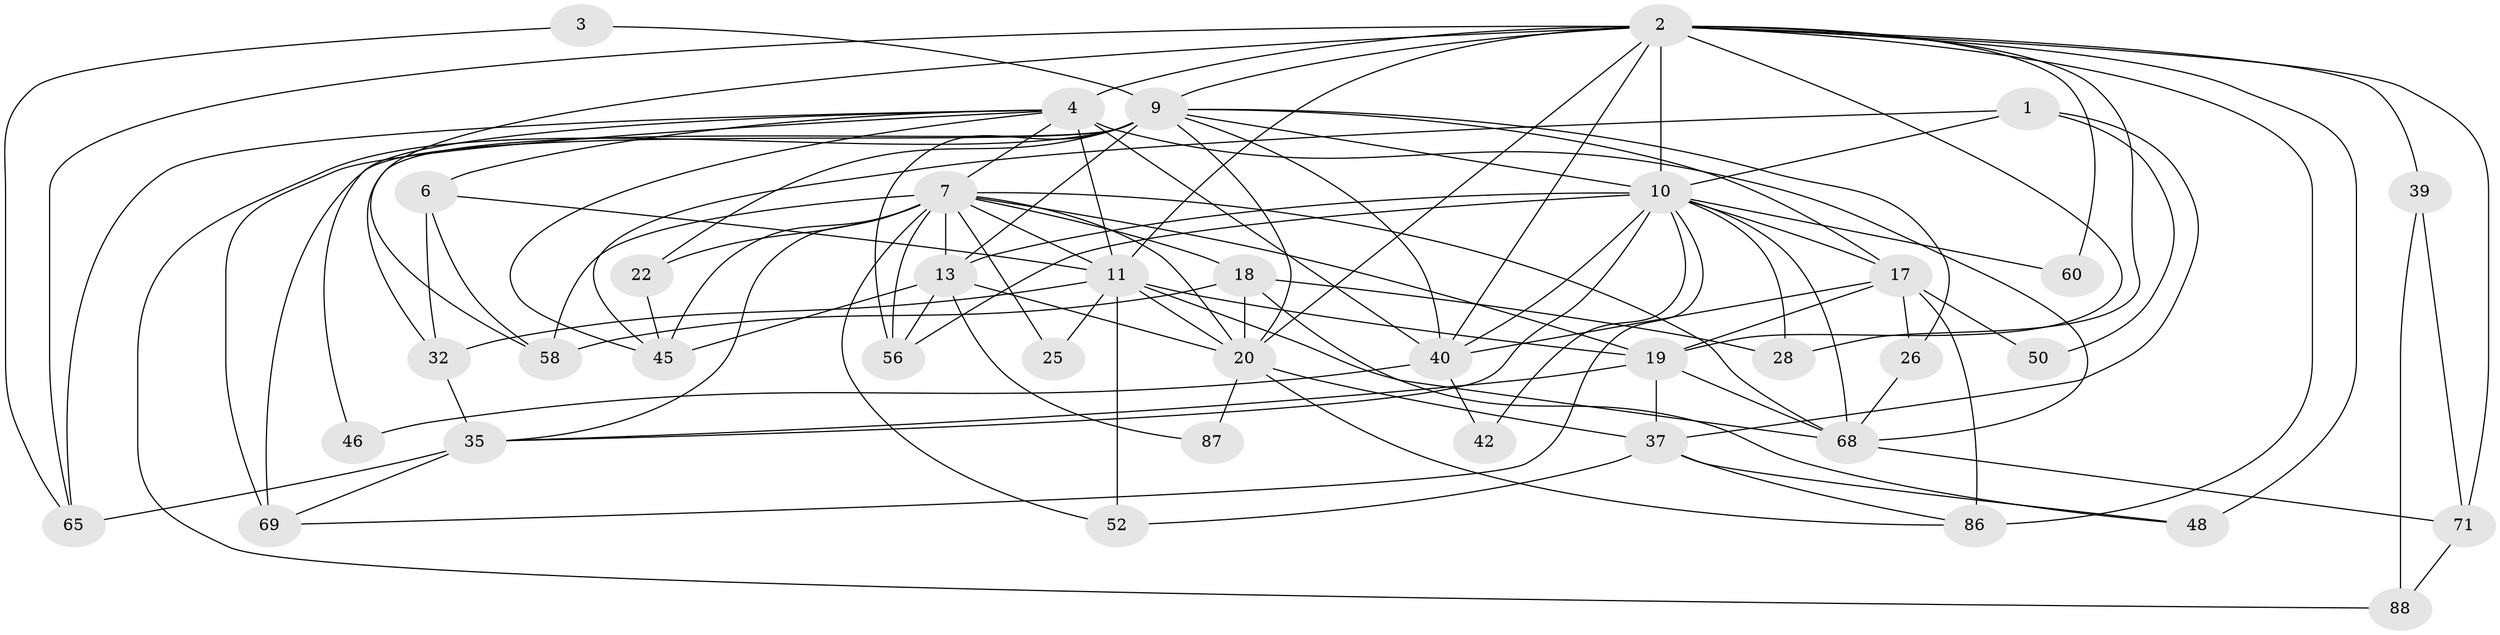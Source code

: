 // original degree distribution, {2: 0.21212121212121213, 6: 0.10101010101010101, 7: 0.08080808080808081, 5: 0.15151515151515152, 4: 0.2828282828282828, 3: 0.1717171717171717}
// Generated by graph-tools (version 1.1) at 2025/18/03/04/25 18:18:31]
// undirected, 39 vertices, 106 edges
graph export_dot {
graph [start="1"]
  node [color=gray90,style=filled];
  1 [super="+75"];
  2 [super="+5+66+82+73"];
  3;
  4 [super="+84+30+8"];
  6;
  7 [super="+62+12"];
  9 [super="+80+27+57"];
  10 [super="+16+51+29"];
  11 [super="+14"];
  13 [super="+74"];
  17 [super="+95"];
  18 [super="+31"];
  19 [super="+23+24+97+54"];
  20 [super="+43"];
  22;
  25;
  26;
  28 [super="+85"];
  32 [super="+34"];
  35 [super="+76"];
  37;
  39 [super="+67"];
  40 [super="+41"];
  42;
  45 [super="+81"];
  46;
  48;
  50;
  52;
  56 [super="+59"];
  58;
  60;
  65 [super="+90"];
  68 [super="+93"];
  69 [super="+70+79"];
  71 [super="+78"];
  86;
  87;
  88;
  1 -- 45;
  1 -- 50;
  1 -- 37;
  1 -- 10;
  2 -- 4 [weight=4];
  2 -- 39 [weight=2];
  2 -- 10 [weight=3];
  2 -- 48 [weight=2];
  2 -- 86 [weight=2];
  2 -- 60;
  2 -- 19;
  2 -- 40;
  2 -- 58;
  2 -- 11;
  2 -- 65;
  2 -- 20;
  2 -- 71 [weight=2];
  2 -- 9;
  2 -- 28;
  3 -- 9;
  3 -- 65;
  4 -- 46;
  4 -- 68;
  4 -- 69 [weight=2];
  4 -- 6;
  4 -- 45;
  4 -- 7;
  4 -- 40;
  4 -- 65;
  4 -- 11 [weight=2];
  6 -- 58;
  6 -- 32;
  6 -- 11;
  7 -- 58;
  7 -- 22;
  7 -- 25;
  7 -- 45 [weight=2];
  7 -- 68;
  7 -- 19 [weight=2];
  7 -- 52;
  7 -- 56 [weight=2];
  7 -- 13;
  7 -- 11;
  7 -- 20;
  7 -- 18;
  7 -- 35 [weight=2];
  9 -- 88;
  9 -- 69;
  9 -- 10 [weight=2];
  9 -- 13;
  9 -- 17;
  9 -- 22;
  9 -- 26;
  9 -- 32;
  9 -- 40;
  9 -- 20;
  9 -- 56;
  10 -- 68;
  10 -- 40 [weight=3];
  10 -- 42;
  10 -- 60;
  10 -- 28;
  10 -- 35;
  10 -- 69;
  10 -- 13;
  10 -- 17;
  10 -- 56 [weight=2];
  11 -- 32;
  11 -- 68;
  11 -- 19;
  11 -- 52;
  11 -- 25;
  11 -- 20;
  13 -- 45;
  13 -- 87;
  13 -- 20;
  13 -- 56;
  17 -- 86;
  17 -- 40;
  17 -- 50;
  17 -- 19;
  17 -- 26;
  18 -- 58;
  18 -- 48;
  18 -- 28;
  18 -- 20;
  19 -- 37;
  19 -- 68;
  19 -- 35;
  20 -- 37;
  20 -- 86;
  20 -- 87;
  22 -- 45;
  26 -- 68;
  32 -- 35;
  35 -- 69;
  35 -- 65 [weight=2];
  37 -- 48;
  37 -- 52;
  37 -- 86;
  39 -- 88;
  39 -- 71;
  40 -- 42;
  40 -- 46;
  68 -- 71;
  71 -- 88;
}
